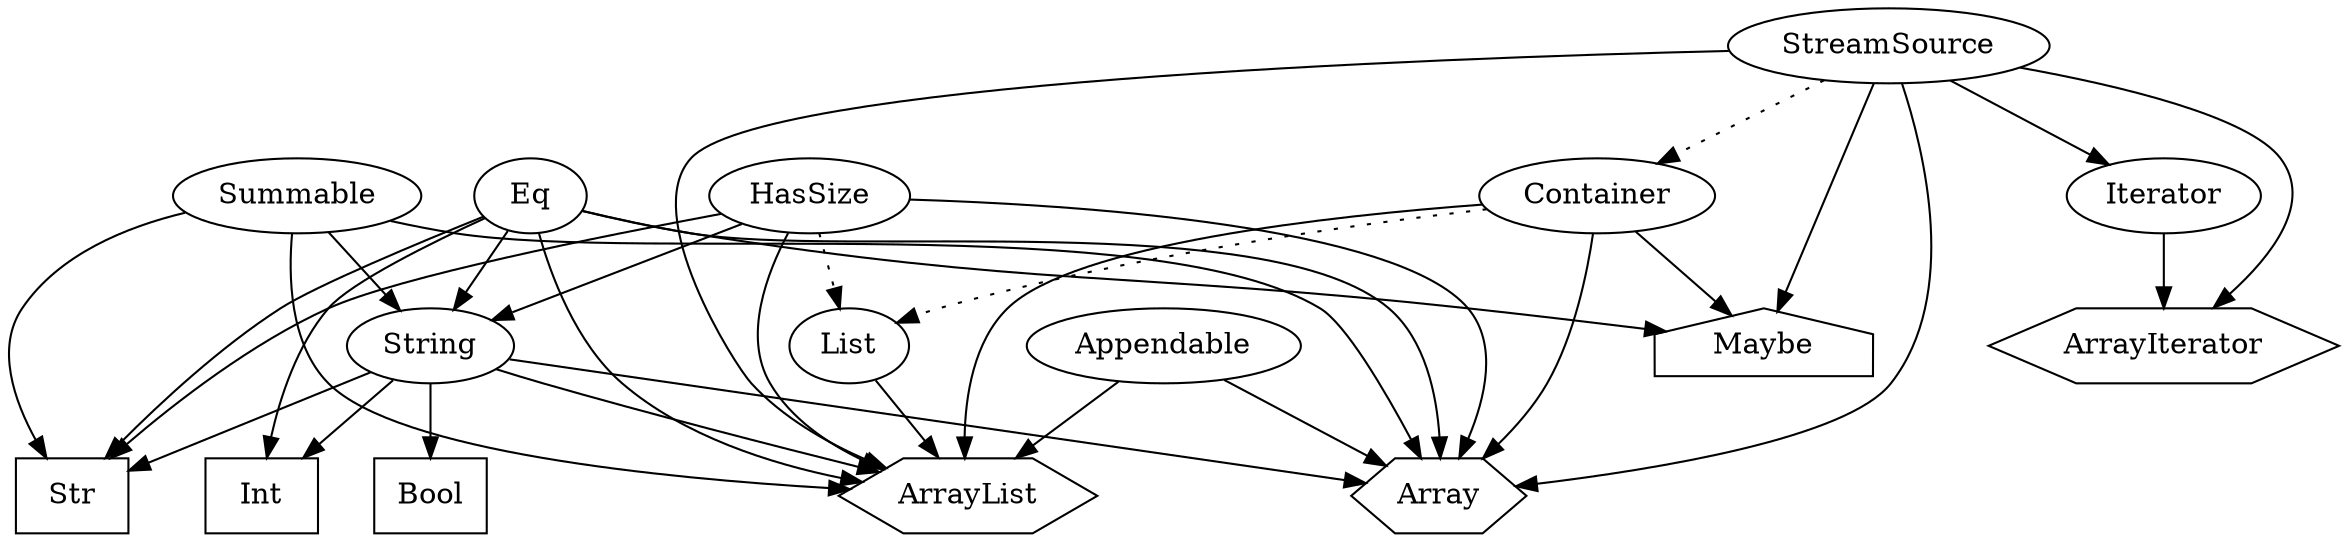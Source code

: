 digraph G {
    // Models
    String [shape="oval"]
    HasSize [shape="oval"]
    Container [shape="oval", group="collections"]
    List [shape="oval", group="collections"]
    Summable [shape="oval"]
    Appendable [shape="oval", group="collections"]
    
    StreamSource [shape="oval", group="pipes"]
    Iterator [shape="oval", group="iterators"]
    
    // Structs
    ArrayList [shape="hexagon", group="collections"]
    Array [shape="hexagon", group="collections"]
    ArrayIterator [shape="hexagon", group="iterators"]
    
    // Enums
    Maybe [shape="house", group="collections"]
    
    // Primitive types
    Str [shape="box", group="primitives"]
    Int [shape="box", group="primitives"]
    Bool [shape="box", group="primitives"]
    //Char [shape="box", group="primitives"]
    
    String -> Int
    String -> Bool
    String -> Str
    String -> Array
    String -> ArrayList
    
    HasSize -> Str
    HasSize -> String
    HasSize -> Array
    HasSize -> ArrayList
    
    Eq -> Int
    Eq -> Str
    Eq -> String
    Eq -> Array
    Eq -> ArrayList
    Eq -> Maybe
    
    StreamSource -> Container [style=dotted]
    Container -> Array
    Container -> ArrayList
    Container -> Maybe
    
    List -> ArrayList
    HasSize -> List [style=dotted]
    Container -> List [style=dotted]
    
    StreamSource -> Maybe
    StreamSource -> Array
    StreamSource -> ArrayList
    StreamSource -> Iterator
    StreamSource -> ArrayIterator
    
    Summable -> Str
    Summable -> String
    Summable -> Array
    Summable -> ArrayList
    
    Appendable -> Array
    Appendable -> ArrayList
    
    Iterator -> ArrayIterator
}
